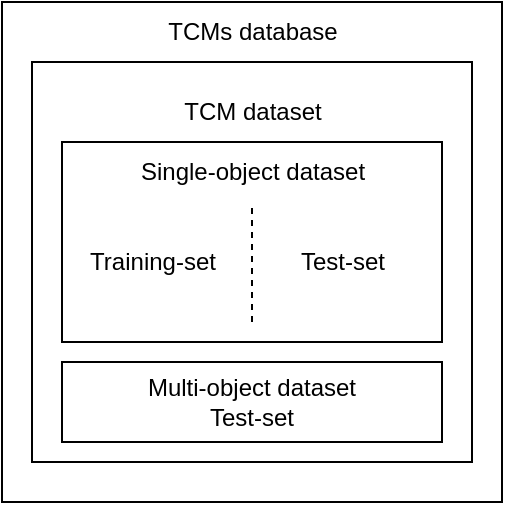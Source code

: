 <mxfile version="21.3.7" type="github">
  <diagram name="第 1 页" id="ysFKY6A8lfonN8vlUyxI">
    <mxGraphModel dx="794" dy="470" grid="1" gridSize="10" guides="1" tooltips="1" connect="1" arrows="1" fold="1" page="1" pageScale="1" pageWidth="827" pageHeight="1169" math="0" shadow="0">
      <root>
        <mxCell id="0" />
        <mxCell id="1" parent="0" />
        <mxCell id="SNz0SdHo7FogPlAg8ahP-1" value="" style="rounded=0;whiteSpace=wrap;html=1;" vertex="1" parent="1">
          <mxGeometry x="65" y="80" width="250" height="250" as="geometry" />
        </mxCell>
        <mxCell id="SNz0SdHo7FogPlAg8ahP-4" value="TCMs database" style="text;html=1;align=center;verticalAlign=middle;resizable=0;points=[];autosize=1;strokeColor=none;fillColor=none;" vertex="1" parent="1">
          <mxGeometry x="135" y="80" width="110" height="30" as="geometry" />
        </mxCell>
        <mxCell id="SNz0SdHo7FogPlAg8ahP-8" value="" style="rounded=0;whiteSpace=wrap;html=1;" vertex="1" parent="1">
          <mxGeometry x="80" y="110" width="220" height="200" as="geometry" />
        </mxCell>
        <mxCell id="SNz0SdHo7FogPlAg8ahP-5" value="" style="rounded=0;whiteSpace=wrap;html=1;align=center;" vertex="1" parent="1">
          <mxGeometry x="95" y="150" width="190" height="100" as="geometry" />
        </mxCell>
        <mxCell id="SNz0SdHo7FogPlAg8ahP-6" value="Single-object dataset" style="text;html=1;align=center;verticalAlign=middle;resizable=0;points=[];autosize=1;strokeColor=none;fillColor=none;" vertex="1" parent="1">
          <mxGeometry x="120" y="150" width="140" height="30" as="geometry" />
        </mxCell>
        <mxCell id="SNz0SdHo7FogPlAg8ahP-7" value="Multi-object dataset&lt;br&gt;Test-set" style="rounded=0;whiteSpace=wrap;html=1;align=center;" vertex="1" parent="1">
          <mxGeometry x="95" y="260" width="190" height="40" as="geometry" />
        </mxCell>
        <mxCell id="SNz0SdHo7FogPlAg8ahP-9" value="TCM dataset" style="text;html=1;align=center;verticalAlign=middle;resizable=0;points=[];autosize=1;strokeColor=none;fillColor=none;" vertex="1" parent="1">
          <mxGeometry x="145" y="120" width="90" height="30" as="geometry" />
        </mxCell>
        <mxCell id="SNz0SdHo7FogPlAg8ahP-12" value="" style="endArrow=none;dashed=1;html=1;rounded=0;movable=1;resizable=1;rotatable=1;deletable=1;editable=1;locked=0;connectable=1;" edge="1" parent="1">
          <mxGeometry width="50" height="50" relative="1" as="geometry">
            <mxPoint x="190" y="240" as="sourcePoint" />
            <mxPoint x="190" y="180" as="targetPoint" />
          </mxGeometry>
        </mxCell>
        <mxCell id="SNz0SdHo7FogPlAg8ahP-13" value="Training-set" style="text;html=1;align=center;verticalAlign=middle;resizable=0;points=[];autosize=1;strokeColor=none;fillColor=none;" vertex="1" parent="1">
          <mxGeometry x="95" y="195" width="90" height="30" as="geometry" />
        </mxCell>
        <mxCell id="SNz0SdHo7FogPlAg8ahP-14" value="Test-set" style="text;html=1;align=center;verticalAlign=middle;resizable=0;points=[];autosize=1;strokeColor=none;fillColor=none;" vertex="1" parent="1">
          <mxGeometry x="200" y="195" width="70" height="30" as="geometry" />
        </mxCell>
      </root>
    </mxGraphModel>
  </diagram>
</mxfile>
